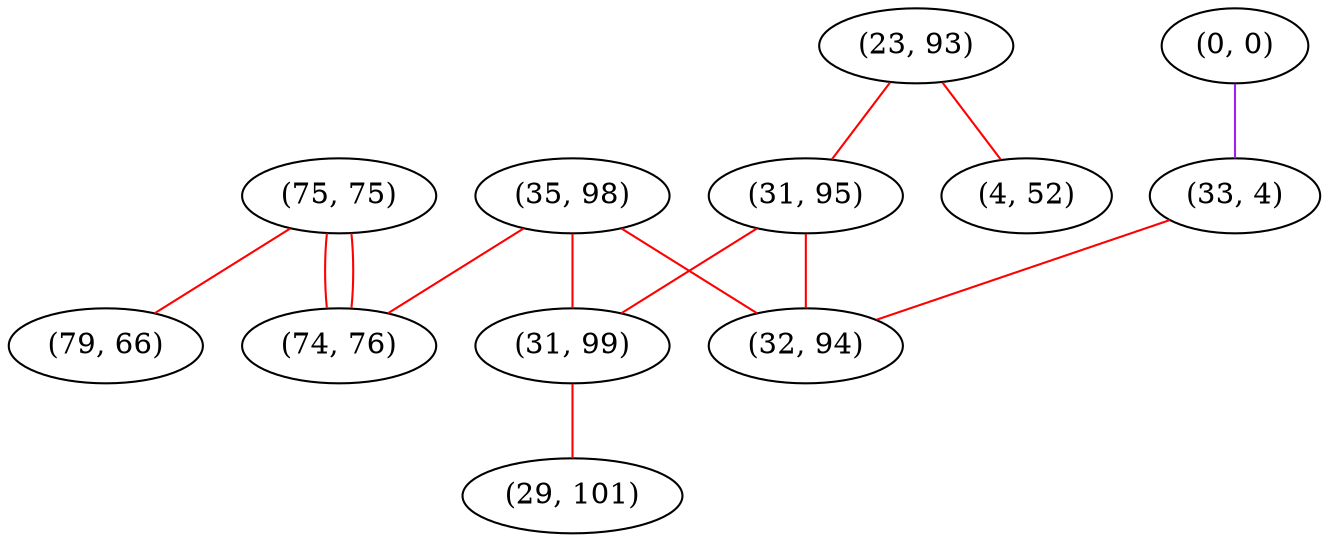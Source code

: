 graph "" {
"(35, 98)";
"(0, 0)";
"(75, 75)";
"(79, 66)";
"(23, 93)";
"(74, 76)";
"(33, 4)";
"(31, 95)";
"(32, 94)";
"(31, 99)";
"(4, 52)";
"(29, 101)";
"(35, 98)" -- "(31, 99)"  [color=red, key=0, weight=1];
"(35, 98)" -- "(74, 76)"  [color=red, key=0, weight=1];
"(35, 98)" -- "(32, 94)"  [color=red, key=0, weight=1];
"(0, 0)" -- "(33, 4)"  [color=purple, key=0, weight=4];
"(75, 75)" -- "(74, 76)"  [color=red, key=0, weight=1];
"(75, 75)" -- "(74, 76)"  [color=red, key=1, weight=1];
"(75, 75)" -- "(79, 66)"  [color=red, key=0, weight=1];
"(23, 93)" -- "(4, 52)"  [color=red, key=0, weight=1];
"(23, 93)" -- "(31, 95)"  [color=red, key=0, weight=1];
"(33, 4)" -- "(32, 94)"  [color=red, key=0, weight=1];
"(31, 95)" -- "(31, 99)"  [color=red, key=0, weight=1];
"(31, 95)" -- "(32, 94)"  [color=red, key=0, weight=1];
"(31, 99)" -- "(29, 101)"  [color=red, key=0, weight=1];
}
